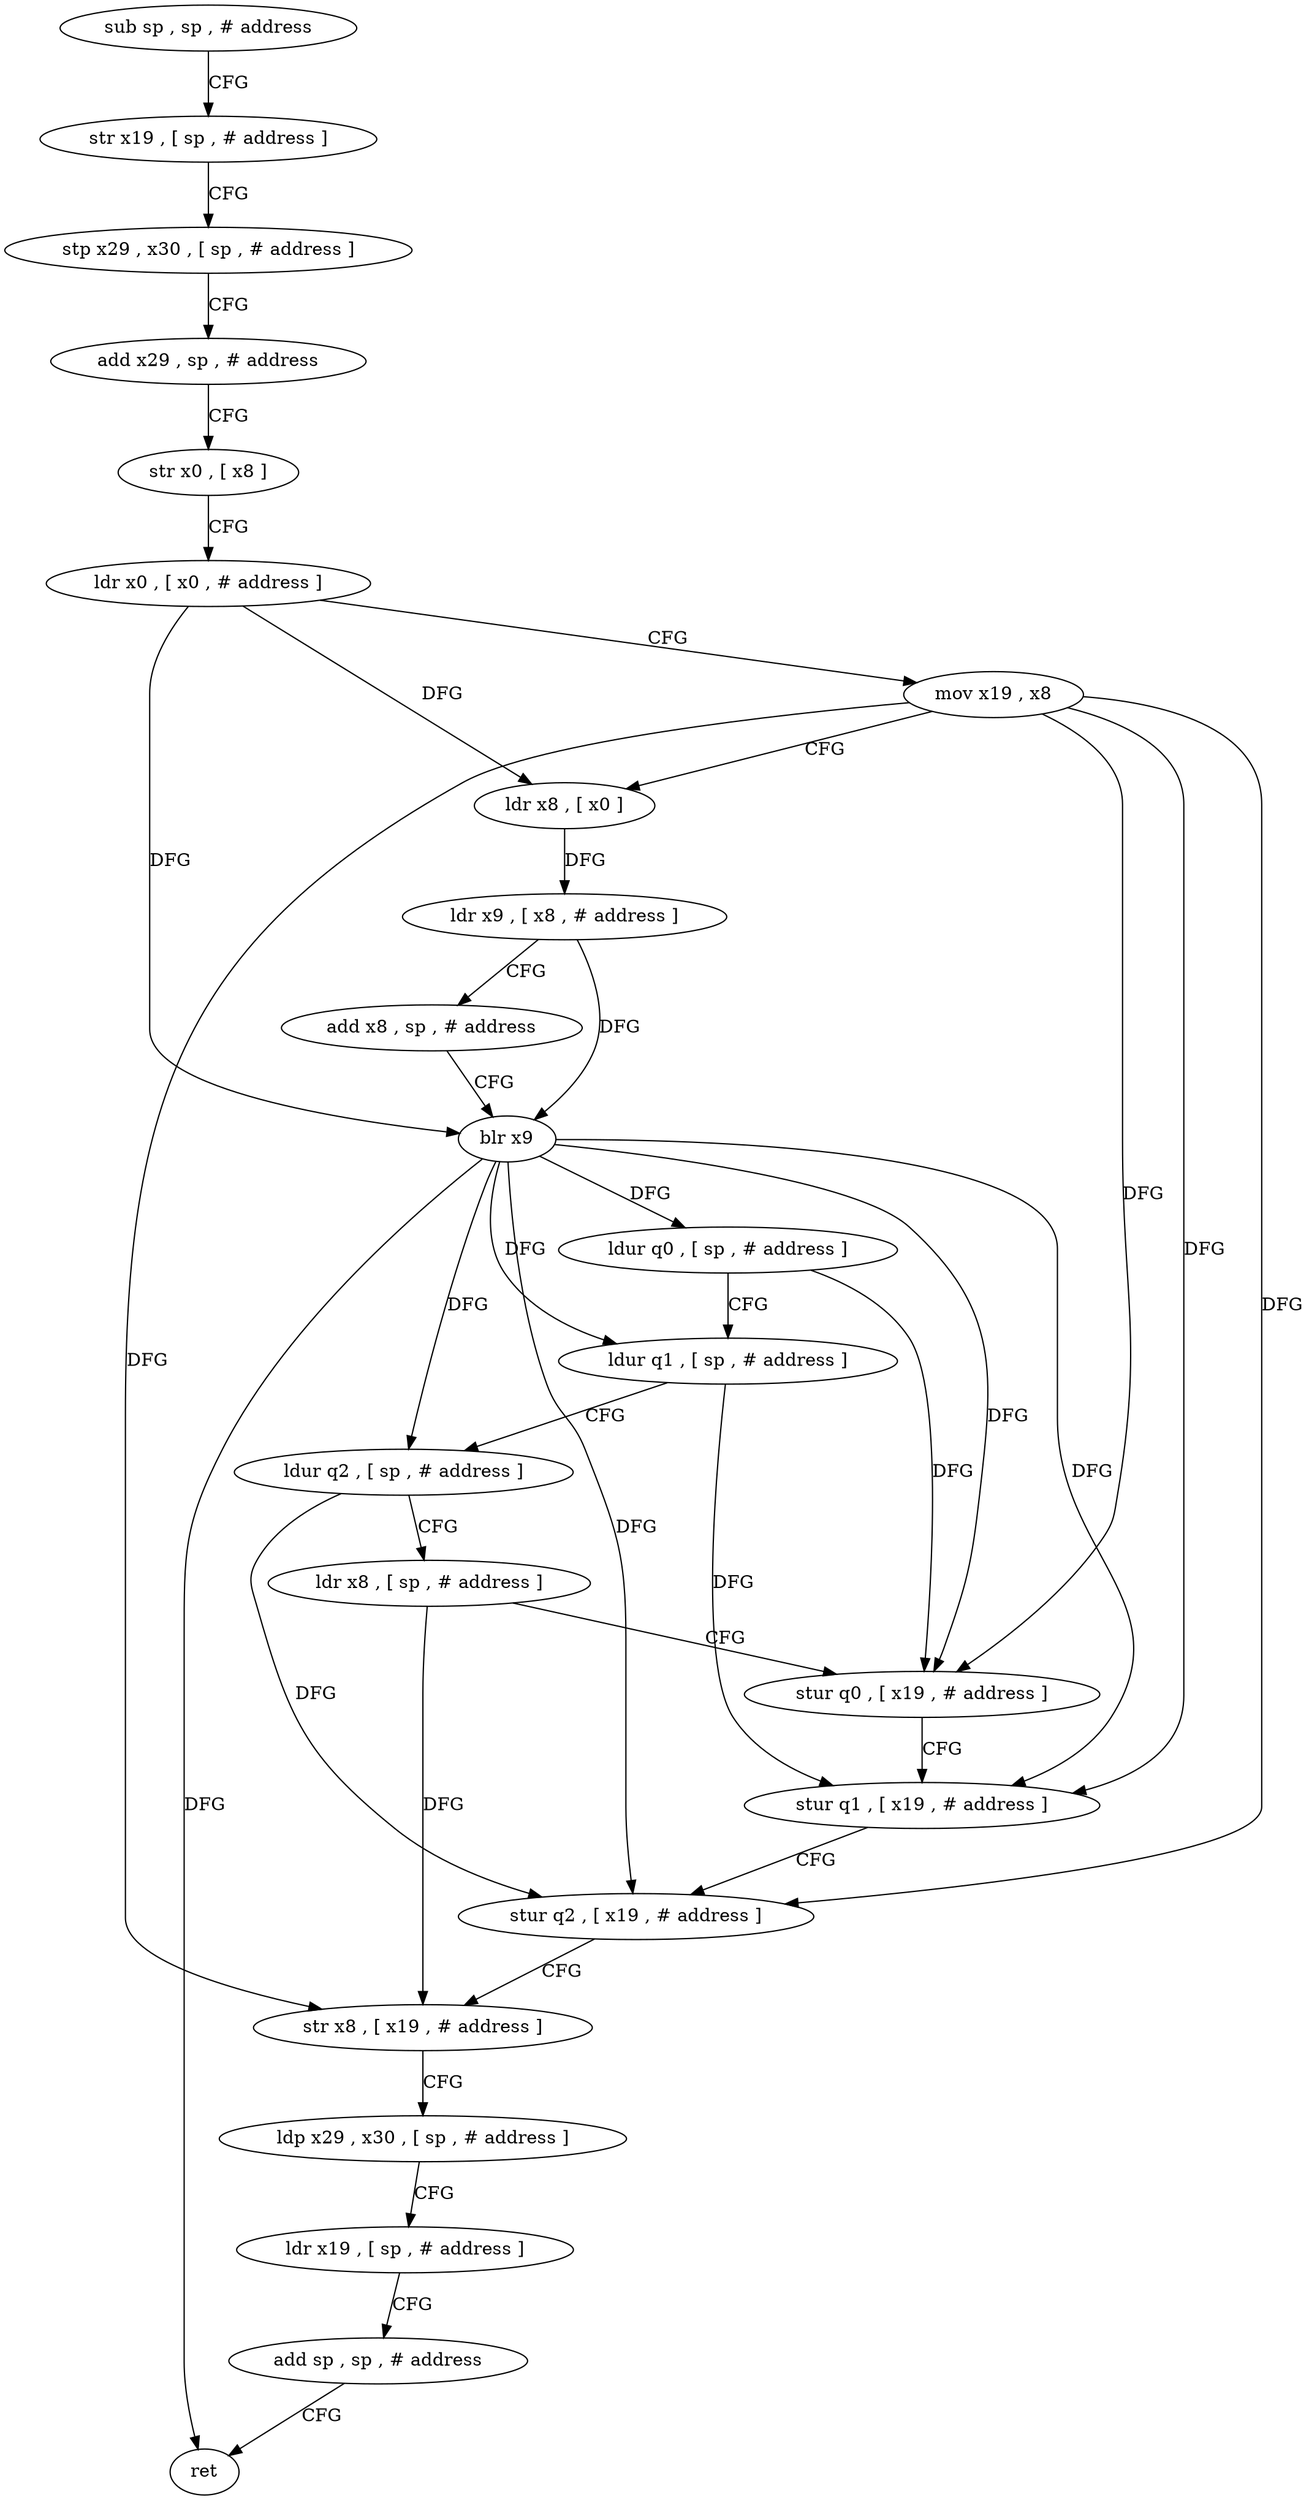digraph "func" {
"70908" [label = "sub sp , sp , # address" ]
"70912" [label = "str x19 , [ sp , # address ]" ]
"70916" [label = "stp x29 , x30 , [ sp , # address ]" ]
"70920" [label = "add x29 , sp , # address" ]
"70924" [label = "str x0 , [ x8 ]" ]
"70928" [label = "ldr x0 , [ x0 , # address ]" ]
"70932" [label = "mov x19 , x8" ]
"70936" [label = "ldr x8 , [ x0 ]" ]
"70940" [label = "ldr x9 , [ x8 , # address ]" ]
"70944" [label = "add x8 , sp , # address" ]
"70948" [label = "blr x9" ]
"70952" [label = "ldur q0 , [ sp , # address ]" ]
"70956" [label = "ldur q1 , [ sp , # address ]" ]
"70960" [label = "ldur q2 , [ sp , # address ]" ]
"70964" [label = "ldr x8 , [ sp , # address ]" ]
"70968" [label = "stur q0 , [ x19 , # address ]" ]
"70972" [label = "stur q1 , [ x19 , # address ]" ]
"70976" [label = "stur q2 , [ x19 , # address ]" ]
"70980" [label = "str x8 , [ x19 , # address ]" ]
"70984" [label = "ldp x29 , x30 , [ sp , # address ]" ]
"70988" [label = "ldr x19 , [ sp , # address ]" ]
"70992" [label = "add sp , sp , # address" ]
"70996" [label = "ret" ]
"70908" -> "70912" [ label = "CFG" ]
"70912" -> "70916" [ label = "CFG" ]
"70916" -> "70920" [ label = "CFG" ]
"70920" -> "70924" [ label = "CFG" ]
"70924" -> "70928" [ label = "CFG" ]
"70928" -> "70932" [ label = "CFG" ]
"70928" -> "70936" [ label = "DFG" ]
"70928" -> "70948" [ label = "DFG" ]
"70932" -> "70936" [ label = "CFG" ]
"70932" -> "70968" [ label = "DFG" ]
"70932" -> "70972" [ label = "DFG" ]
"70932" -> "70976" [ label = "DFG" ]
"70932" -> "70980" [ label = "DFG" ]
"70936" -> "70940" [ label = "DFG" ]
"70940" -> "70944" [ label = "CFG" ]
"70940" -> "70948" [ label = "DFG" ]
"70944" -> "70948" [ label = "CFG" ]
"70948" -> "70952" [ label = "DFG" ]
"70948" -> "70996" [ label = "DFG" ]
"70948" -> "70968" [ label = "DFG" ]
"70948" -> "70956" [ label = "DFG" ]
"70948" -> "70972" [ label = "DFG" ]
"70948" -> "70960" [ label = "DFG" ]
"70948" -> "70976" [ label = "DFG" ]
"70952" -> "70956" [ label = "CFG" ]
"70952" -> "70968" [ label = "DFG" ]
"70956" -> "70960" [ label = "CFG" ]
"70956" -> "70972" [ label = "DFG" ]
"70960" -> "70964" [ label = "CFG" ]
"70960" -> "70976" [ label = "DFG" ]
"70964" -> "70968" [ label = "CFG" ]
"70964" -> "70980" [ label = "DFG" ]
"70968" -> "70972" [ label = "CFG" ]
"70972" -> "70976" [ label = "CFG" ]
"70976" -> "70980" [ label = "CFG" ]
"70980" -> "70984" [ label = "CFG" ]
"70984" -> "70988" [ label = "CFG" ]
"70988" -> "70992" [ label = "CFG" ]
"70992" -> "70996" [ label = "CFG" ]
}
